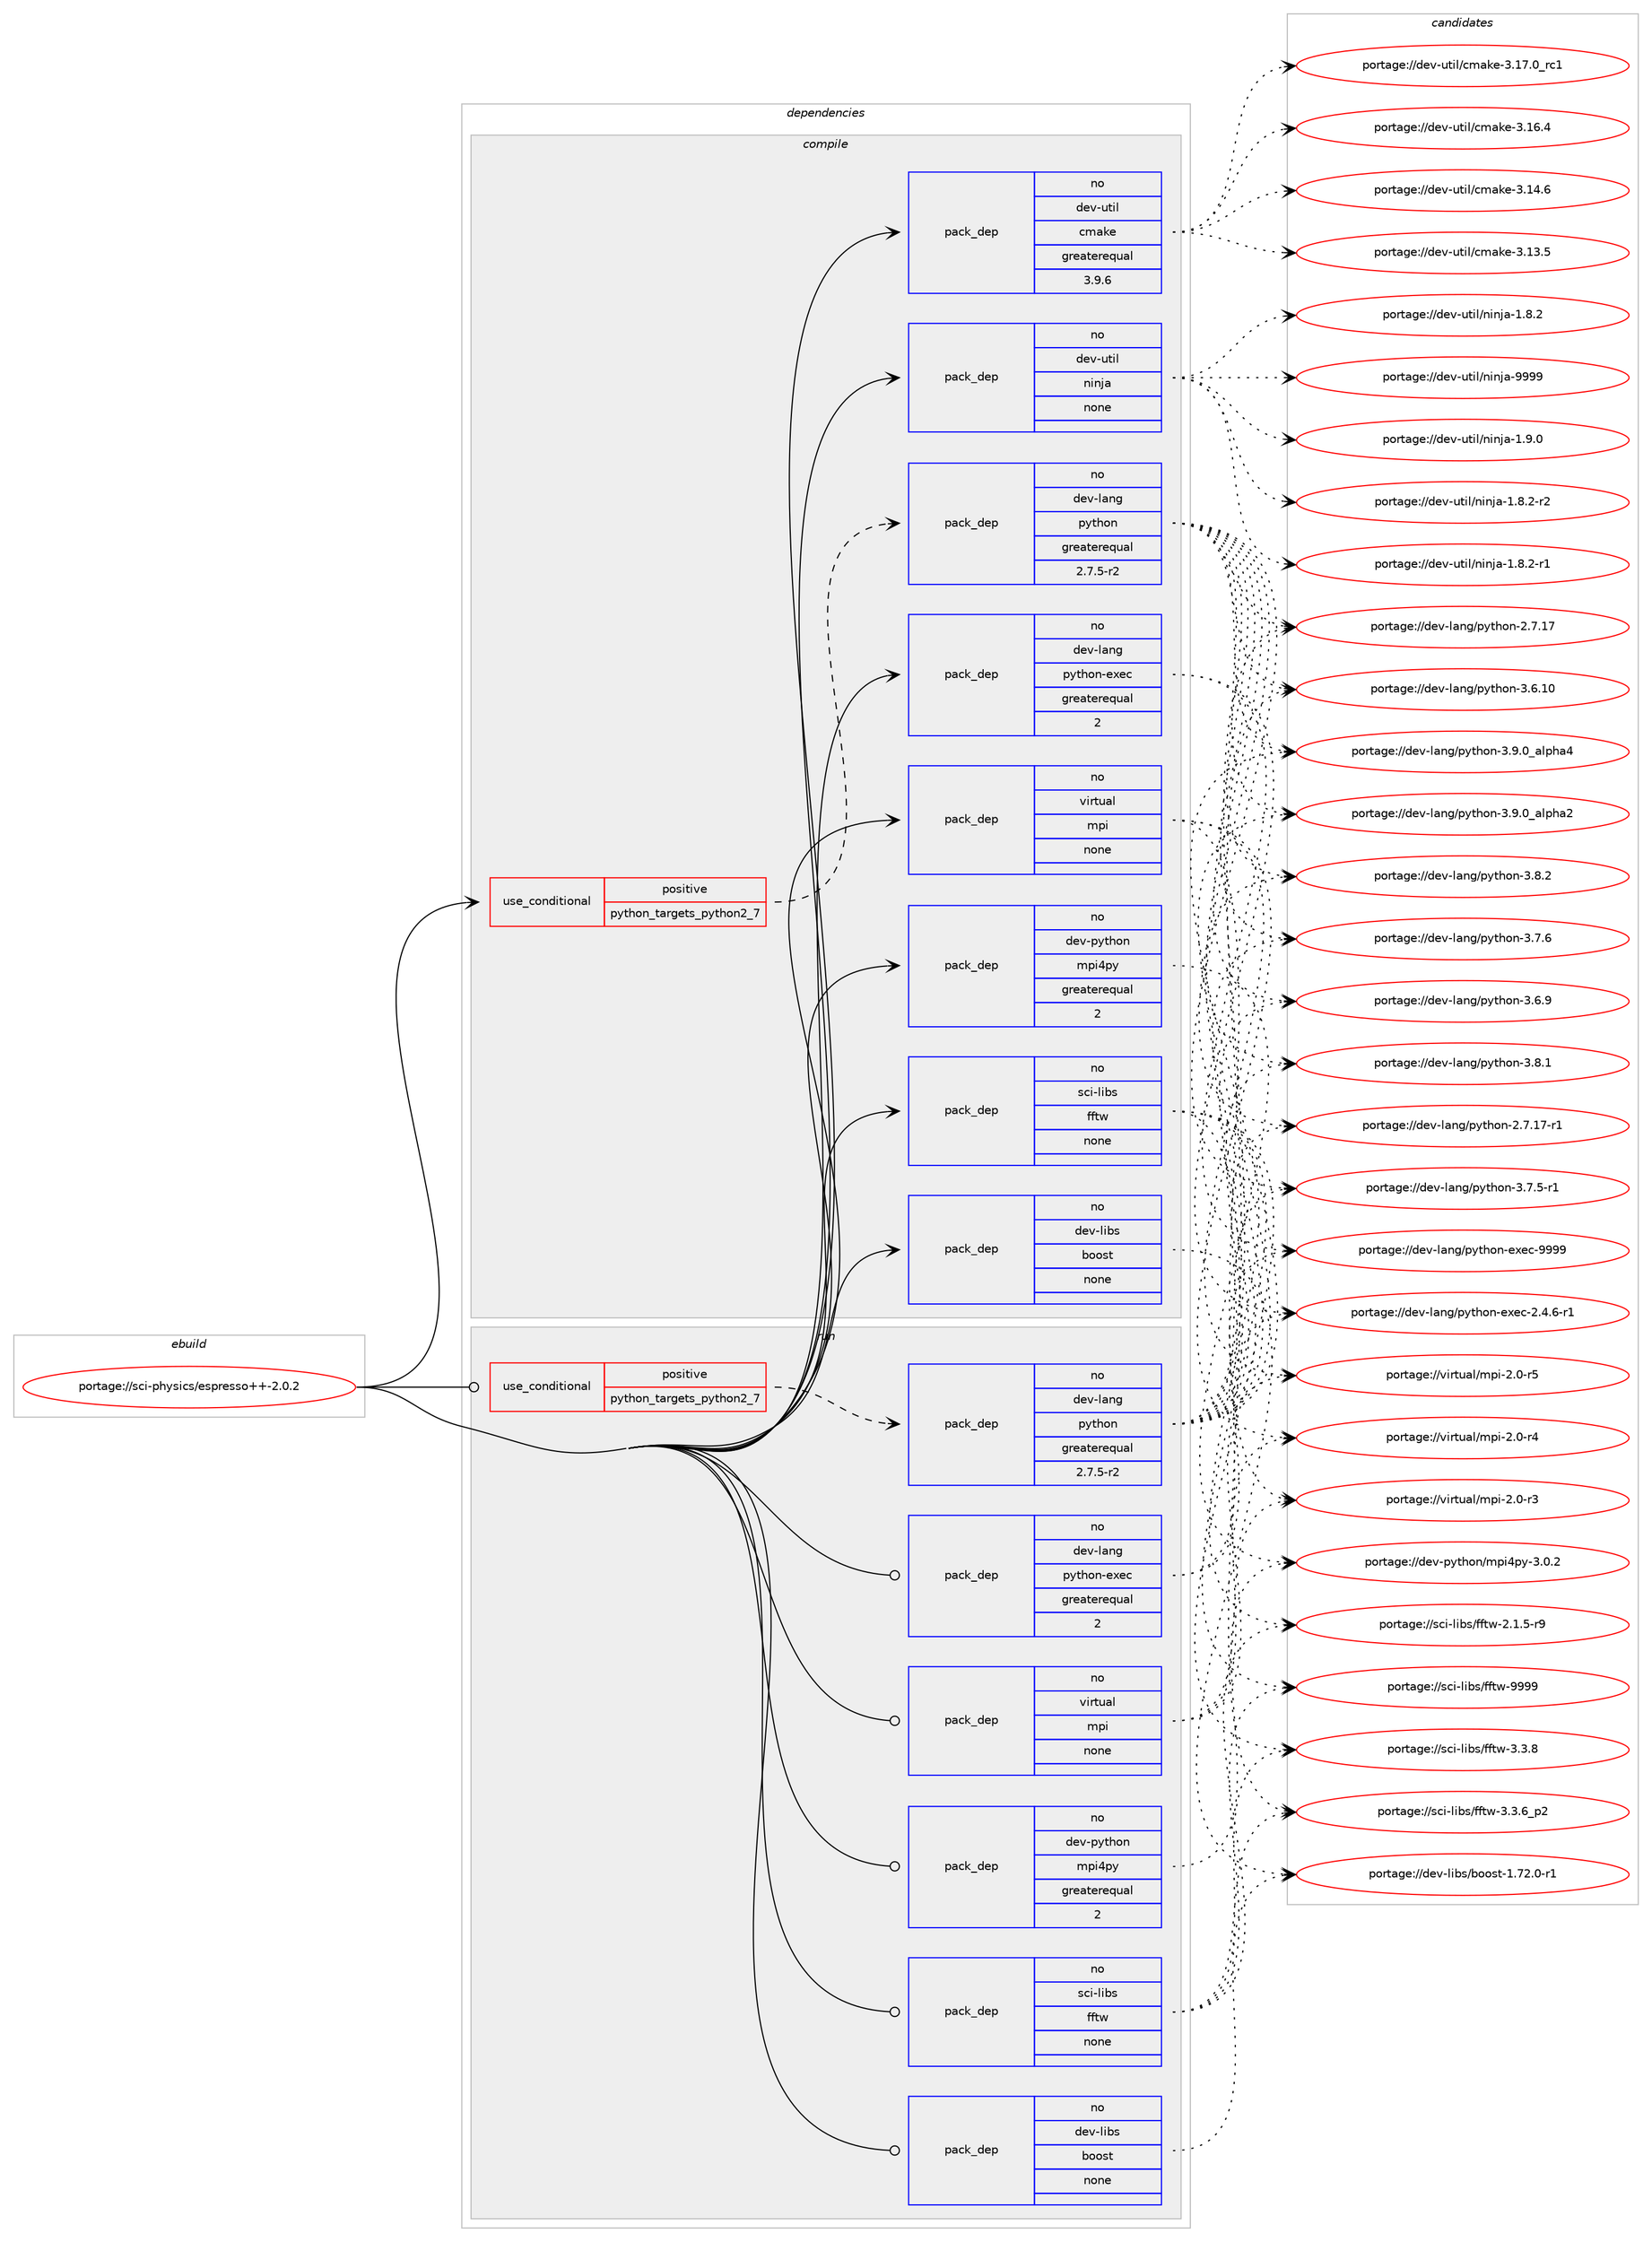 digraph prolog {

# *************
# Graph options
# *************

newrank=true;
concentrate=true;
compound=true;
graph [rankdir=LR,fontname=Helvetica,fontsize=10,ranksep=1.5];#, ranksep=2.5, nodesep=0.2];
edge  [arrowhead=vee];
node  [fontname=Helvetica,fontsize=10];

# **********
# The ebuild
# **********

subgraph cluster_leftcol {
color=gray;
rank=same;
label=<<i>ebuild</i>>;
id [label="portage://sci-physics/espresso++-2.0.2", color=red, width=4, href="../sci-physics/espresso++-2.0.2.svg"];
}

# ****************
# The dependencies
# ****************

subgraph cluster_midcol {
color=gray;
label=<<i>dependencies</i>>;
subgraph cluster_compile {
fillcolor="#eeeeee";
style=filled;
label=<<i>compile</i>>;
subgraph cond9392 {
dependency45586 [label=<<TABLE BORDER="0" CELLBORDER="1" CELLSPACING="0" CELLPADDING="4"><TR><TD ROWSPAN="3" CELLPADDING="10">use_conditional</TD></TR><TR><TD>positive</TD></TR><TR><TD>python_targets_python2_7</TD></TR></TABLE>>, shape=none, color=red];
subgraph pack35197 {
dependency45587 [label=<<TABLE BORDER="0" CELLBORDER="1" CELLSPACING="0" CELLPADDING="4" WIDTH="220"><TR><TD ROWSPAN="6" CELLPADDING="30">pack_dep</TD></TR><TR><TD WIDTH="110">no</TD></TR><TR><TD>dev-lang</TD></TR><TR><TD>python</TD></TR><TR><TD>greaterequal</TD></TR><TR><TD>2.7.5-r2</TD></TR></TABLE>>, shape=none, color=blue];
}
dependency45586:e -> dependency45587:w [weight=20,style="dashed",arrowhead="vee"];
}
id:e -> dependency45586:w [weight=20,style="solid",arrowhead="vee"];
subgraph pack35198 {
dependency45588 [label=<<TABLE BORDER="0" CELLBORDER="1" CELLSPACING="0" CELLPADDING="4" WIDTH="220"><TR><TD ROWSPAN="6" CELLPADDING="30">pack_dep</TD></TR><TR><TD WIDTH="110">no</TD></TR><TR><TD>dev-lang</TD></TR><TR><TD>python-exec</TD></TR><TR><TD>greaterequal</TD></TR><TR><TD>2</TD></TR></TABLE>>, shape=none, color=blue];
}
id:e -> dependency45588:w [weight=20,style="solid",arrowhead="vee"];
subgraph pack35199 {
dependency45589 [label=<<TABLE BORDER="0" CELLBORDER="1" CELLSPACING="0" CELLPADDING="4" WIDTH="220"><TR><TD ROWSPAN="6" CELLPADDING="30">pack_dep</TD></TR><TR><TD WIDTH="110">no</TD></TR><TR><TD>dev-libs</TD></TR><TR><TD>boost</TD></TR><TR><TD>none</TD></TR><TR><TD></TD></TR></TABLE>>, shape=none, color=blue];
}
id:e -> dependency45589:w [weight=20,style="solid",arrowhead="vee"];
subgraph pack35200 {
dependency45590 [label=<<TABLE BORDER="0" CELLBORDER="1" CELLSPACING="0" CELLPADDING="4" WIDTH="220"><TR><TD ROWSPAN="6" CELLPADDING="30">pack_dep</TD></TR><TR><TD WIDTH="110">no</TD></TR><TR><TD>dev-python</TD></TR><TR><TD>mpi4py</TD></TR><TR><TD>greaterequal</TD></TR><TR><TD>2</TD></TR></TABLE>>, shape=none, color=blue];
}
id:e -> dependency45590:w [weight=20,style="solid",arrowhead="vee"];
subgraph pack35201 {
dependency45591 [label=<<TABLE BORDER="0" CELLBORDER="1" CELLSPACING="0" CELLPADDING="4" WIDTH="220"><TR><TD ROWSPAN="6" CELLPADDING="30">pack_dep</TD></TR><TR><TD WIDTH="110">no</TD></TR><TR><TD>dev-util</TD></TR><TR><TD>cmake</TD></TR><TR><TD>greaterequal</TD></TR><TR><TD>3.9.6</TD></TR></TABLE>>, shape=none, color=blue];
}
id:e -> dependency45591:w [weight=20,style="solid",arrowhead="vee"];
subgraph pack35202 {
dependency45592 [label=<<TABLE BORDER="0" CELLBORDER="1" CELLSPACING="0" CELLPADDING="4" WIDTH="220"><TR><TD ROWSPAN="6" CELLPADDING="30">pack_dep</TD></TR><TR><TD WIDTH="110">no</TD></TR><TR><TD>dev-util</TD></TR><TR><TD>ninja</TD></TR><TR><TD>none</TD></TR><TR><TD></TD></TR></TABLE>>, shape=none, color=blue];
}
id:e -> dependency45592:w [weight=20,style="solid",arrowhead="vee"];
subgraph pack35203 {
dependency45593 [label=<<TABLE BORDER="0" CELLBORDER="1" CELLSPACING="0" CELLPADDING="4" WIDTH="220"><TR><TD ROWSPAN="6" CELLPADDING="30">pack_dep</TD></TR><TR><TD WIDTH="110">no</TD></TR><TR><TD>sci-libs</TD></TR><TR><TD>fftw</TD></TR><TR><TD>none</TD></TR><TR><TD></TD></TR></TABLE>>, shape=none, color=blue];
}
id:e -> dependency45593:w [weight=20,style="solid",arrowhead="vee"];
subgraph pack35204 {
dependency45594 [label=<<TABLE BORDER="0" CELLBORDER="1" CELLSPACING="0" CELLPADDING="4" WIDTH="220"><TR><TD ROWSPAN="6" CELLPADDING="30">pack_dep</TD></TR><TR><TD WIDTH="110">no</TD></TR><TR><TD>virtual</TD></TR><TR><TD>mpi</TD></TR><TR><TD>none</TD></TR><TR><TD></TD></TR></TABLE>>, shape=none, color=blue];
}
id:e -> dependency45594:w [weight=20,style="solid",arrowhead="vee"];
}
subgraph cluster_compileandrun {
fillcolor="#eeeeee";
style=filled;
label=<<i>compile and run</i>>;
}
subgraph cluster_run {
fillcolor="#eeeeee";
style=filled;
label=<<i>run</i>>;
subgraph cond9393 {
dependency45595 [label=<<TABLE BORDER="0" CELLBORDER="1" CELLSPACING="0" CELLPADDING="4"><TR><TD ROWSPAN="3" CELLPADDING="10">use_conditional</TD></TR><TR><TD>positive</TD></TR><TR><TD>python_targets_python2_7</TD></TR></TABLE>>, shape=none, color=red];
subgraph pack35205 {
dependency45596 [label=<<TABLE BORDER="0" CELLBORDER="1" CELLSPACING="0" CELLPADDING="4" WIDTH="220"><TR><TD ROWSPAN="6" CELLPADDING="30">pack_dep</TD></TR><TR><TD WIDTH="110">no</TD></TR><TR><TD>dev-lang</TD></TR><TR><TD>python</TD></TR><TR><TD>greaterequal</TD></TR><TR><TD>2.7.5-r2</TD></TR></TABLE>>, shape=none, color=blue];
}
dependency45595:e -> dependency45596:w [weight=20,style="dashed",arrowhead="vee"];
}
id:e -> dependency45595:w [weight=20,style="solid",arrowhead="odot"];
subgraph pack35206 {
dependency45597 [label=<<TABLE BORDER="0" CELLBORDER="1" CELLSPACING="0" CELLPADDING="4" WIDTH="220"><TR><TD ROWSPAN="6" CELLPADDING="30">pack_dep</TD></TR><TR><TD WIDTH="110">no</TD></TR><TR><TD>dev-lang</TD></TR><TR><TD>python-exec</TD></TR><TR><TD>greaterequal</TD></TR><TR><TD>2</TD></TR></TABLE>>, shape=none, color=blue];
}
id:e -> dependency45597:w [weight=20,style="solid",arrowhead="odot"];
subgraph pack35207 {
dependency45598 [label=<<TABLE BORDER="0" CELLBORDER="1" CELLSPACING="0" CELLPADDING="4" WIDTH="220"><TR><TD ROWSPAN="6" CELLPADDING="30">pack_dep</TD></TR><TR><TD WIDTH="110">no</TD></TR><TR><TD>dev-libs</TD></TR><TR><TD>boost</TD></TR><TR><TD>none</TD></TR><TR><TD></TD></TR></TABLE>>, shape=none, color=blue];
}
id:e -> dependency45598:w [weight=20,style="solid",arrowhead="odot"];
subgraph pack35208 {
dependency45599 [label=<<TABLE BORDER="0" CELLBORDER="1" CELLSPACING="0" CELLPADDING="4" WIDTH="220"><TR><TD ROWSPAN="6" CELLPADDING="30">pack_dep</TD></TR><TR><TD WIDTH="110">no</TD></TR><TR><TD>dev-python</TD></TR><TR><TD>mpi4py</TD></TR><TR><TD>greaterequal</TD></TR><TR><TD>2</TD></TR></TABLE>>, shape=none, color=blue];
}
id:e -> dependency45599:w [weight=20,style="solid",arrowhead="odot"];
subgraph pack35209 {
dependency45600 [label=<<TABLE BORDER="0" CELLBORDER="1" CELLSPACING="0" CELLPADDING="4" WIDTH="220"><TR><TD ROWSPAN="6" CELLPADDING="30">pack_dep</TD></TR><TR><TD WIDTH="110">no</TD></TR><TR><TD>sci-libs</TD></TR><TR><TD>fftw</TD></TR><TR><TD>none</TD></TR><TR><TD></TD></TR></TABLE>>, shape=none, color=blue];
}
id:e -> dependency45600:w [weight=20,style="solid",arrowhead="odot"];
subgraph pack35210 {
dependency45601 [label=<<TABLE BORDER="0" CELLBORDER="1" CELLSPACING="0" CELLPADDING="4" WIDTH="220"><TR><TD ROWSPAN="6" CELLPADDING="30">pack_dep</TD></TR><TR><TD WIDTH="110">no</TD></TR><TR><TD>virtual</TD></TR><TR><TD>mpi</TD></TR><TR><TD>none</TD></TR><TR><TD></TD></TR></TABLE>>, shape=none, color=blue];
}
id:e -> dependency45601:w [weight=20,style="solid",arrowhead="odot"];
}
}

# **************
# The candidates
# **************

subgraph cluster_choices {
rank=same;
color=gray;
label=<<i>candidates</i>>;

subgraph choice35197 {
color=black;
nodesep=1;
choice10010111845108971101034711212111610411111045514657464895971081121049752 [label="portage://dev-lang/python-3.9.0_alpha4", color=red, width=4,href="../dev-lang/python-3.9.0_alpha4.svg"];
choice10010111845108971101034711212111610411111045514657464895971081121049750 [label="portage://dev-lang/python-3.9.0_alpha2", color=red, width=4,href="../dev-lang/python-3.9.0_alpha2.svg"];
choice100101118451089711010347112121116104111110455146564650 [label="portage://dev-lang/python-3.8.2", color=red, width=4,href="../dev-lang/python-3.8.2.svg"];
choice100101118451089711010347112121116104111110455146564649 [label="portage://dev-lang/python-3.8.1", color=red, width=4,href="../dev-lang/python-3.8.1.svg"];
choice100101118451089711010347112121116104111110455146554654 [label="portage://dev-lang/python-3.7.6", color=red, width=4,href="../dev-lang/python-3.7.6.svg"];
choice1001011184510897110103471121211161041111104551465546534511449 [label="portage://dev-lang/python-3.7.5-r1", color=red, width=4,href="../dev-lang/python-3.7.5-r1.svg"];
choice100101118451089711010347112121116104111110455146544657 [label="portage://dev-lang/python-3.6.9", color=red, width=4,href="../dev-lang/python-3.6.9.svg"];
choice10010111845108971101034711212111610411111045514654464948 [label="portage://dev-lang/python-3.6.10", color=red, width=4,href="../dev-lang/python-3.6.10.svg"];
choice100101118451089711010347112121116104111110455046554649554511449 [label="portage://dev-lang/python-2.7.17-r1", color=red, width=4,href="../dev-lang/python-2.7.17-r1.svg"];
choice10010111845108971101034711212111610411111045504655464955 [label="portage://dev-lang/python-2.7.17", color=red, width=4,href="../dev-lang/python-2.7.17.svg"];
dependency45587:e -> choice10010111845108971101034711212111610411111045514657464895971081121049752:w [style=dotted,weight="100"];
dependency45587:e -> choice10010111845108971101034711212111610411111045514657464895971081121049750:w [style=dotted,weight="100"];
dependency45587:e -> choice100101118451089711010347112121116104111110455146564650:w [style=dotted,weight="100"];
dependency45587:e -> choice100101118451089711010347112121116104111110455146564649:w [style=dotted,weight="100"];
dependency45587:e -> choice100101118451089711010347112121116104111110455146554654:w [style=dotted,weight="100"];
dependency45587:e -> choice1001011184510897110103471121211161041111104551465546534511449:w [style=dotted,weight="100"];
dependency45587:e -> choice100101118451089711010347112121116104111110455146544657:w [style=dotted,weight="100"];
dependency45587:e -> choice10010111845108971101034711212111610411111045514654464948:w [style=dotted,weight="100"];
dependency45587:e -> choice100101118451089711010347112121116104111110455046554649554511449:w [style=dotted,weight="100"];
dependency45587:e -> choice10010111845108971101034711212111610411111045504655464955:w [style=dotted,weight="100"];
}
subgraph choice35198 {
color=black;
nodesep=1;
choice10010111845108971101034711212111610411111045101120101994557575757 [label="portage://dev-lang/python-exec-9999", color=red, width=4,href="../dev-lang/python-exec-9999.svg"];
choice10010111845108971101034711212111610411111045101120101994550465246544511449 [label="portage://dev-lang/python-exec-2.4.6-r1", color=red, width=4,href="../dev-lang/python-exec-2.4.6-r1.svg"];
dependency45588:e -> choice10010111845108971101034711212111610411111045101120101994557575757:w [style=dotted,weight="100"];
dependency45588:e -> choice10010111845108971101034711212111610411111045101120101994550465246544511449:w [style=dotted,weight="100"];
}
subgraph choice35199 {
color=black;
nodesep=1;
choice10010111845108105981154798111111115116454946555046484511449 [label="portage://dev-libs/boost-1.72.0-r1", color=red, width=4,href="../dev-libs/boost-1.72.0-r1.svg"];
dependency45589:e -> choice10010111845108105981154798111111115116454946555046484511449:w [style=dotted,weight="100"];
}
subgraph choice35200 {
color=black;
nodesep=1;
choice100101118451121211161041111104710911210552112121455146484650 [label="portage://dev-python/mpi4py-3.0.2", color=red, width=4,href="../dev-python/mpi4py-3.0.2.svg"];
dependency45590:e -> choice100101118451121211161041111104710911210552112121455146484650:w [style=dotted,weight="100"];
}
subgraph choice35201 {
color=black;
nodesep=1;
choice1001011184511711610510847991099710710145514649554648951149949 [label="portage://dev-util/cmake-3.17.0_rc1", color=red, width=4,href="../dev-util/cmake-3.17.0_rc1.svg"];
choice1001011184511711610510847991099710710145514649544652 [label="portage://dev-util/cmake-3.16.4", color=red, width=4,href="../dev-util/cmake-3.16.4.svg"];
choice1001011184511711610510847991099710710145514649524654 [label="portage://dev-util/cmake-3.14.6", color=red, width=4,href="../dev-util/cmake-3.14.6.svg"];
choice1001011184511711610510847991099710710145514649514653 [label="portage://dev-util/cmake-3.13.5", color=red, width=4,href="../dev-util/cmake-3.13.5.svg"];
dependency45591:e -> choice1001011184511711610510847991099710710145514649554648951149949:w [style=dotted,weight="100"];
dependency45591:e -> choice1001011184511711610510847991099710710145514649544652:w [style=dotted,weight="100"];
dependency45591:e -> choice1001011184511711610510847991099710710145514649524654:w [style=dotted,weight="100"];
dependency45591:e -> choice1001011184511711610510847991099710710145514649514653:w [style=dotted,weight="100"];
}
subgraph choice35202 {
color=black;
nodesep=1;
choice1001011184511711610510847110105110106974557575757 [label="portage://dev-util/ninja-9999", color=red, width=4,href="../dev-util/ninja-9999.svg"];
choice100101118451171161051084711010511010697454946574648 [label="portage://dev-util/ninja-1.9.0", color=red, width=4,href="../dev-util/ninja-1.9.0.svg"];
choice1001011184511711610510847110105110106974549465646504511450 [label="portage://dev-util/ninja-1.8.2-r2", color=red, width=4,href="../dev-util/ninja-1.8.2-r2.svg"];
choice1001011184511711610510847110105110106974549465646504511449 [label="portage://dev-util/ninja-1.8.2-r1", color=red, width=4,href="../dev-util/ninja-1.8.2-r1.svg"];
choice100101118451171161051084711010511010697454946564650 [label="portage://dev-util/ninja-1.8.2", color=red, width=4,href="../dev-util/ninja-1.8.2.svg"];
dependency45592:e -> choice1001011184511711610510847110105110106974557575757:w [style=dotted,weight="100"];
dependency45592:e -> choice100101118451171161051084711010511010697454946574648:w [style=dotted,weight="100"];
dependency45592:e -> choice1001011184511711610510847110105110106974549465646504511450:w [style=dotted,weight="100"];
dependency45592:e -> choice1001011184511711610510847110105110106974549465646504511449:w [style=dotted,weight="100"];
dependency45592:e -> choice100101118451171161051084711010511010697454946564650:w [style=dotted,weight="100"];
}
subgraph choice35203 {
color=black;
nodesep=1;
choice115991054510810598115471021021161194557575757 [label="portage://sci-libs/fftw-9999", color=red, width=4,href="../sci-libs/fftw-9999.svg"];
choice11599105451081059811547102102116119455146514656 [label="portage://sci-libs/fftw-3.3.8", color=red, width=4,href="../sci-libs/fftw-3.3.8.svg"];
choice115991054510810598115471021021161194551465146549511250 [label="portage://sci-libs/fftw-3.3.6_p2", color=red, width=4,href="../sci-libs/fftw-3.3.6_p2.svg"];
choice115991054510810598115471021021161194550464946534511457 [label="portage://sci-libs/fftw-2.1.5-r9", color=red, width=4,href="../sci-libs/fftw-2.1.5-r9.svg"];
dependency45593:e -> choice115991054510810598115471021021161194557575757:w [style=dotted,weight="100"];
dependency45593:e -> choice11599105451081059811547102102116119455146514656:w [style=dotted,weight="100"];
dependency45593:e -> choice115991054510810598115471021021161194551465146549511250:w [style=dotted,weight="100"];
dependency45593:e -> choice115991054510810598115471021021161194550464946534511457:w [style=dotted,weight="100"];
}
subgraph choice35204 {
color=black;
nodesep=1;
choice1181051141161179710847109112105455046484511453 [label="portage://virtual/mpi-2.0-r5", color=red, width=4,href="../virtual/mpi-2.0-r5.svg"];
choice1181051141161179710847109112105455046484511452 [label="portage://virtual/mpi-2.0-r4", color=red, width=4,href="../virtual/mpi-2.0-r4.svg"];
choice1181051141161179710847109112105455046484511451 [label="portage://virtual/mpi-2.0-r3", color=red, width=4,href="../virtual/mpi-2.0-r3.svg"];
dependency45594:e -> choice1181051141161179710847109112105455046484511453:w [style=dotted,weight="100"];
dependency45594:e -> choice1181051141161179710847109112105455046484511452:w [style=dotted,weight="100"];
dependency45594:e -> choice1181051141161179710847109112105455046484511451:w [style=dotted,weight="100"];
}
subgraph choice35205 {
color=black;
nodesep=1;
choice10010111845108971101034711212111610411111045514657464895971081121049752 [label="portage://dev-lang/python-3.9.0_alpha4", color=red, width=4,href="../dev-lang/python-3.9.0_alpha4.svg"];
choice10010111845108971101034711212111610411111045514657464895971081121049750 [label="portage://dev-lang/python-3.9.0_alpha2", color=red, width=4,href="../dev-lang/python-3.9.0_alpha2.svg"];
choice100101118451089711010347112121116104111110455146564650 [label="portage://dev-lang/python-3.8.2", color=red, width=4,href="../dev-lang/python-3.8.2.svg"];
choice100101118451089711010347112121116104111110455146564649 [label="portage://dev-lang/python-3.8.1", color=red, width=4,href="../dev-lang/python-3.8.1.svg"];
choice100101118451089711010347112121116104111110455146554654 [label="portage://dev-lang/python-3.7.6", color=red, width=4,href="../dev-lang/python-3.7.6.svg"];
choice1001011184510897110103471121211161041111104551465546534511449 [label="portage://dev-lang/python-3.7.5-r1", color=red, width=4,href="../dev-lang/python-3.7.5-r1.svg"];
choice100101118451089711010347112121116104111110455146544657 [label="portage://dev-lang/python-3.6.9", color=red, width=4,href="../dev-lang/python-3.6.9.svg"];
choice10010111845108971101034711212111610411111045514654464948 [label="portage://dev-lang/python-3.6.10", color=red, width=4,href="../dev-lang/python-3.6.10.svg"];
choice100101118451089711010347112121116104111110455046554649554511449 [label="portage://dev-lang/python-2.7.17-r1", color=red, width=4,href="../dev-lang/python-2.7.17-r1.svg"];
choice10010111845108971101034711212111610411111045504655464955 [label="portage://dev-lang/python-2.7.17", color=red, width=4,href="../dev-lang/python-2.7.17.svg"];
dependency45596:e -> choice10010111845108971101034711212111610411111045514657464895971081121049752:w [style=dotted,weight="100"];
dependency45596:e -> choice10010111845108971101034711212111610411111045514657464895971081121049750:w [style=dotted,weight="100"];
dependency45596:e -> choice100101118451089711010347112121116104111110455146564650:w [style=dotted,weight="100"];
dependency45596:e -> choice100101118451089711010347112121116104111110455146564649:w [style=dotted,weight="100"];
dependency45596:e -> choice100101118451089711010347112121116104111110455146554654:w [style=dotted,weight="100"];
dependency45596:e -> choice1001011184510897110103471121211161041111104551465546534511449:w [style=dotted,weight="100"];
dependency45596:e -> choice100101118451089711010347112121116104111110455146544657:w [style=dotted,weight="100"];
dependency45596:e -> choice10010111845108971101034711212111610411111045514654464948:w [style=dotted,weight="100"];
dependency45596:e -> choice100101118451089711010347112121116104111110455046554649554511449:w [style=dotted,weight="100"];
dependency45596:e -> choice10010111845108971101034711212111610411111045504655464955:w [style=dotted,weight="100"];
}
subgraph choice35206 {
color=black;
nodesep=1;
choice10010111845108971101034711212111610411111045101120101994557575757 [label="portage://dev-lang/python-exec-9999", color=red, width=4,href="../dev-lang/python-exec-9999.svg"];
choice10010111845108971101034711212111610411111045101120101994550465246544511449 [label="portage://dev-lang/python-exec-2.4.6-r1", color=red, width=4,href="../dev-lang/python-exec-2.4.6-r1.svg"];
dependency45597:e -> choice10010111845108971101034711212111610411111045101120101994557575757:w [style=dotted,weight="100"];
dependency45597:e -> choice10010111845108971101034711212111610411111045101120101994550465246544511449:w [style=dotted,weight="100"];
}
subgraph choice35207 {
color=black;
nodesep=1;
choice10010111845108105981154798111111115116454946555046484511449 [label="portage://dev-libs/boost-1.72.0-r1", color=red, width=4,href="../dev-libs/boost-1.72.0-r1.svg"];
dependency45598:e -> choice10010111845108105981154798111111115116454946555046484511449:w [style=dotted,weight="100"];
}
subgraph choice35208 {
color=black;
nodesep=1;
choice100101118451121211161041111104710911210552112121455146484650 [label="portage://dev-python/mpi4py-3.0.2", color=red, width=4,href="../dev-python/mpi4py-3.0.2.svg"];
dependency45599:e -> choice100101118451121211161041111104710911210552112121455146484650:w [style=dotted,weight="100"];
}
subgraph choice35209 {
color=black;
nodesep=1;
choice115991054510810598115471021021161194557575757 [label="portage://sci-libs/fftw-9999", color=red, width=4,href="../sci-libs/fftw-9999.svg"];
choice11599105451081059811547102102116119455146514656 [label="portage://sci-libs/fftw-3.3.8", color=red, width=4,href="../sci-libs/fftw-3.3.8.svg"];
choice115991054510810598115471021021161194551465146549511250 [label="portage://sci-libs/fftw-3.3.6_p2", color=red, width=4,href="../sci-libs/fftw-3.3.6_p2.svg"];
choice115991054510810598115471021021161194550464946534511457 [label="portage://sci-libs/fftw-2.1.5-r9", color=red, width=4,href="../sci-libs/fftw-2.1.5-r9.svg"];
dependency45600:e -> choice115991054510810598115471021021161194557575757:w [style=dotted,weight="100"];
dependency45600:e -> choice11599105451081059811547102102116119455146514656:w [style=dotted,weight="100"];
dependency45600:e -> choice115991054510810598115471021021161194551465146549511250:w [style=dotted,weight="100"];
dependency45600:e -> choice115991054510810598115471021021161194550464946534511457:w [style=dotted,weight="100"];
}
subgraph choice35210 {
color=black;
nodesep=1;
choice1181051141161179710847109112105455046484511453 [label="portage://virtual/mpi-2.0-r5", color=red, width=4,href="../virtual/mpi-2.0-r5.svg"];
choice1181051141161179710847109112105455046484511452 [label="portage://virtual/mpi-2.0-r4", color=red, width=4,href="../virtual/mpi-2.0-r4.svg"];
choice1181051141161179710847109112105455046484511451 [label="portage://virtual/mpi-2.0-r3", color=red, width=4,href="../virtual/mpi-2.0-r3.svg"];
dependency45601:e -> choice1181051141161179710847109112105455046484511453:w [style=dotted,weight="100"];
dependency45601:e -> choice1181051141161179710847109112105455046484511452:w [style=dotted,weight="100"];
dependency45601:e -> choice1181051141161179710847109112105455046484511451:w [style=dotted,weight="100"];
}
}

}
